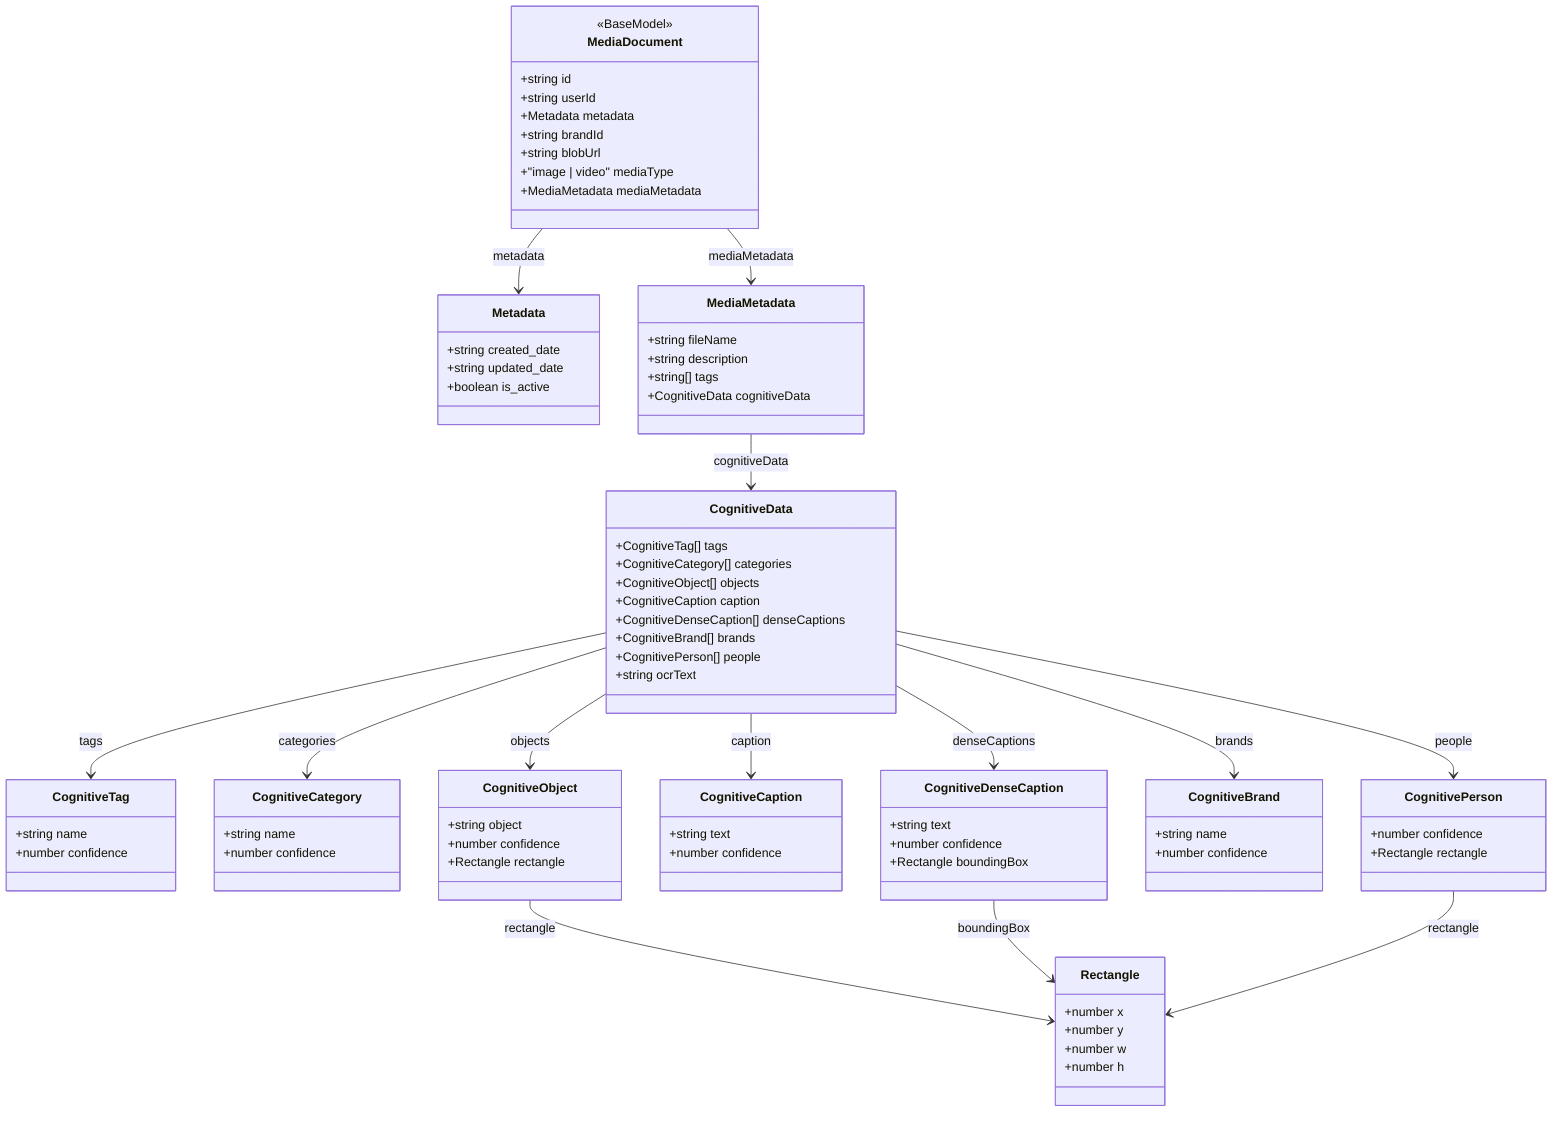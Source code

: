 classDiagram
    class MediaDocument {
        <<BaseModel>>
        +string id
        +string userId
        +Metadata metadata
        +string brandId
        +string blobUrl
        +"image | video" mediaType
        +MediaMetadata mediaMetadata
    }
    class Metadata {
        +string created_date
        +string updated_date
        +boolean is_active
    }
    class MediaMetadata {
        +string fileName
        +string description
        +string[] tags
        +CognitiveData cognitiveData
    }
    class CognitiveData {
        +CognitiveTag[] tags
        +CognitiveCategory[] categories
        +CognitiveObject[] objects
        +CognitiveCaption caption
        +CognitiveDenseCaption[] denseCaptions
        +CognitiveBrand[] brands
        +CognitivePerson[] people
        +string ocrText
    }
    class CognitiveTag {
        +string name
        +number confidence
    }
    class CognitiveCategory {
        +string name
        +number confidence
    }
    class CognitiveObject {
        +string object
        +number confidence
        +Rectangle rectangle
    }
    class Rectangle {
        +number x
        +number y
        +number w
        +number h
    }
    class CognitiveCaption {
        +string text
        +number confidence
    }
    class CognitiveDenseCaption {
        +string text
        +number confidence
        +Rectangle boundingBox
    }
    class CognitiveBrand {
        +string name
        +number confidence
    }
    class CognitivePerson {
        +number confidence
        +Rectangle rectangle
    }
    MediaDocument --> Metadata : metadata
    MediaDocument --> MediaMetadata : mediaMetadata
    MediaMetadata --> CognitiveData : cognitiveData
    CognitiveData --> CognitiveTag : tags
    CognitiveData --> CognitiveCategory : categories
    CognitiveData --> CognitiveObject : objects
    CognitiveData --> CognitiveCaption : caption
    CognitiveData --> CognitiveDenseCaption : denseCaptions
    CognitiveData --> CognitiveBrand : brands
    CognitiveData --> CognitivePerson : people
    CognitiveObject --> Rectangle : rectangle
    CognitiveDenseCaption --> Rectangle : boundingBox
    CognitivePerson --> Rectangle : rectangle